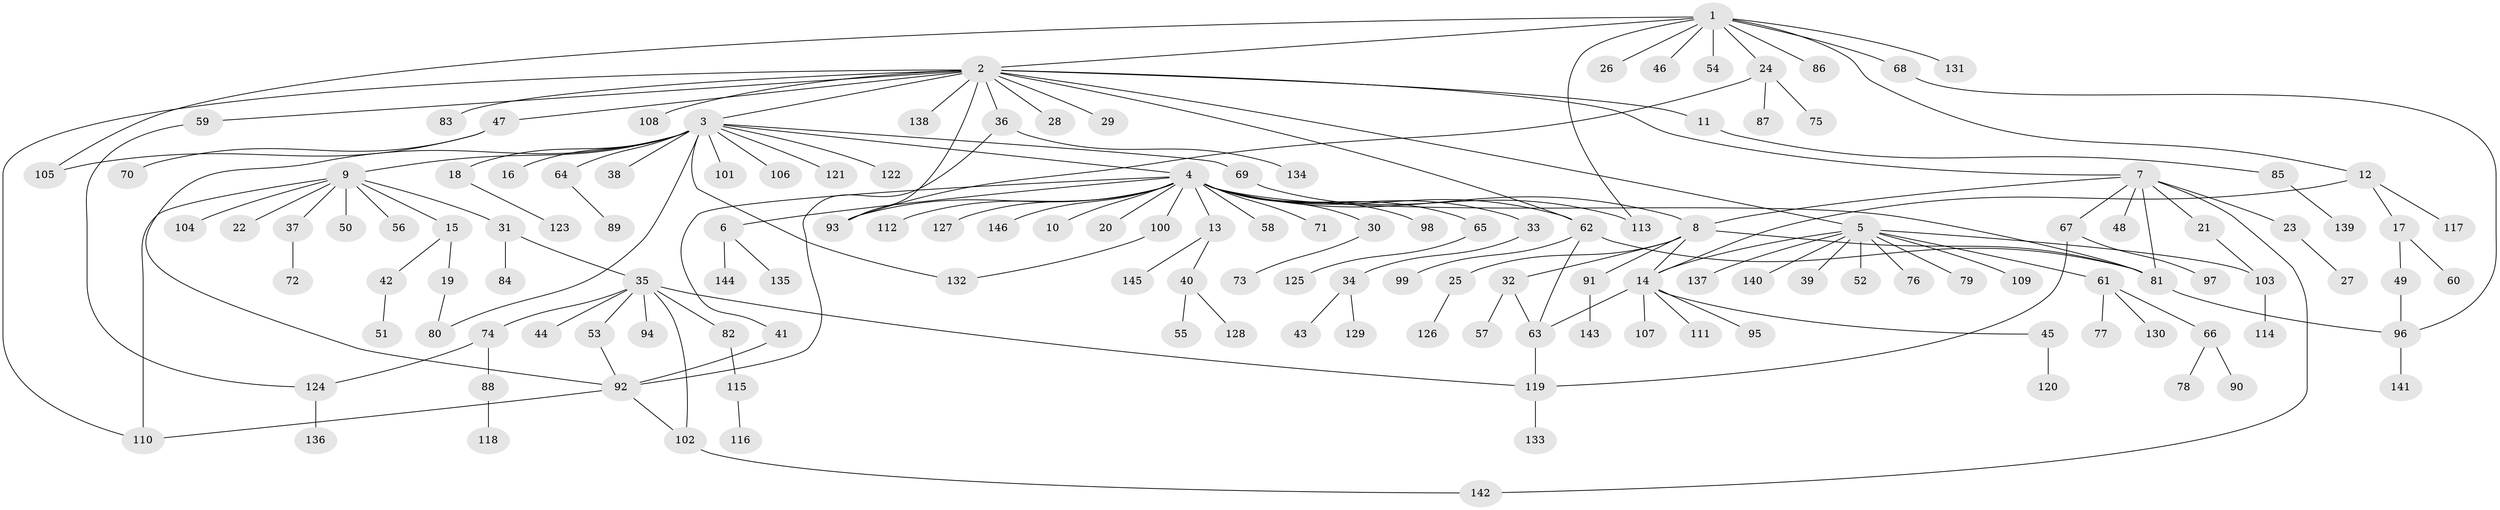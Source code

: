 // coarse degree distribution, {5: 0.045454545454545456, 10: 0.045454545454545456, 9: 0.022727272727272728, 4: 0.06818181818181818, 1: 0.3181818181818182, 6: 0.06818181818181818, 8: 0.022727272727272728, 2: 0.25, 3: 0.13636363636363635, 7: 0.022727272727272728}
// Generated by graph-tools (version 1.1) at 2025/50/03/04/25 22:50:23]
// undirected, 146 vertices, 173 edges
graph export_dot {
  node [color=gray90,style=filled];
  1;
  2;
  3;
  4;
  5;
  6;
  7;
  8;
  9;
  10;
  11;
  12;
  13;
  14;
  15;
  16;
  17;
  18;
  19;
  20;
  21;
  22;
  23;
  24;
  25;
  26;
  27;
  28;
  29;
  30;
  31;
  32;
  33;
  34;
  35;
  36;
  37;
  38;
  39;
  40;
  41;
  42;
  43;
  44;
  45;
  46;
  47;
  48;
  49;
  50;
  51;
  52;
  53;
  54;
  55;
  56;
  57;
  58;
  59;
  60;
  61;
  62;
  63;
  64;
  65;
  66;
  67;
  68;
  69;
  70;
  71;
  72;
  73;
  74;
  75;
  76;
  77;
  78;
  79;
  80;
  81;
  82;
  83;
  84;
  85;
  86;
  87;
  88;
  89;
  90;
  91;
  92;
  93;
  94;
  95;
  96;
  97;
  98;
  99;
  100;
  101;
  102;
  103;
  104;
  105;
  106;
  107;
  108;
  109;
  110;
  111;
  112;
  113;
  114;
  115;
  116;
  117;
  118;
  119;
  120;
  121;
  122;
  123;
  124;
  125;
  126;
  127;
  128;
  129;
  130;
  131;
  132;
  133;
  134;
  135;
  136;
  137;
  138;
  139;
  140;
  141;
  142;
  143;
  144;
  145;
  146;
  1 -- 2;
  1 -- 12;
  1 -- 24;
  1 -- 26;
  1 -- 46;
  1 -- 54;
  1 -- 68;
  1 -- 86;
  1 -- 105;
  1 -- 113;
  1 -- 131;
  2 -- 3;
  2 -- 5;
  2 -- 7;
  2 -- 11;
  2 -- 28;
  2 -- 29;
  2 -- 36;
  2 -- 47;
  2 -- 59;
  2 -- 62;
  2 -- 83;
  2 -- 93;
  2 -- 108;
  2 -- 110;
  2 -- 138;
  3 -- 4;
  3 -- 9;
  3 -- 16;
  3 -- 18;
  3 -- 38;
  3 -- 64;
  3 -- 69;
  3 -- 80;
  3 -- 92;
  3 -- 101;
  3 -- 106;
  3 -- 121;
  3 -- 122;
  3 -- 132;
  4 -- 6;
  4 -- 8;
  4 -- 10;
  4 -- 13;
  4 -- 20;
  4 -- 30;
  4 -- 33;
  4 -- 41;
  4 -- 58;
  4 -- 62;
  4 -- 65;
  4 -- 71;
  4 -- 81;
  4 -- 93;
  4 -- 98;
  4 -- 100;
  4 -- 112;
  4 -- 127;
  4 -- 146;
  5 -- 14;
  5 -- 39;
  5 -- 52;
  5 -- 61;
  5 -- 76;
  5 -- 79;
  5 -- 103;
  5 -- 109;
  5 -- 137;
  5 -- 140;
  6 -- 135;
  6 -- 144;
  7 -- 8;
  7 -- 21;
  7 -- 23;
  7 -- 48;
  7 -- 67;
  7 -- 81;
  7 -- 142;
  8 -- 14;
  8 -- 25;
  8 -- 32;
  8 -- 81;
  8 -- 91;
  9 -- 15;
  9 -- 22;
  9 -- 31;
  9 -- 37;
  9 -- 50;
  9 -- 56;
  9 -- 104;
  9 -- 110;
  11 -- 85;
  12 -- 14;
  12 -- 17;
  12 -- 117;
  13 -- 40;
  13 -- 145;
  14 -- 45;
  14 -- 63;
  14 -- 95;
  14 -- 107;
  14 -- 111;
  15 -- 19;
  15 -- 42;
  17 -- 49;
  17 -- 60;
  18 -- 123;
  19 -- 80;
  21 -- 103;
  23 -- 27;
  24 -- 75;
  24 -- 87;
  24 -- 93;
  25 -- 126;
  30 -- 73;
  31 -- 35;
  31 -- 84;
  32 -- 57;
  32 -- 63;
  33 -- 34;
  34 -- 43;
  34 -- 129;
  35 -- 44;
  35 -- 53;
  35 -- 74;
  35 -- 82;
  35 -- 94;
  35 -- 102;
  35 -- 119;
  36 -- 92;
  36 -- 134;
  37 -- 72;
  40 -- 55;
  40 -- 128;
  41 -- 92;
  42 -- 51;
  45 -- 120;
  47 -- 70;
  47 -- 105;
  49 -- 96;
  53 -- 92;
  59 -- 124;
  61 -- 66;
  61 -- 77;
  61 -- 130;
  62 -- 63;
  62 -- 81;
  62 -- 99;
  63 -- 119;
  64 -- 89;
  65 -- 125;
  66 -- 78;
  66 -- 90;
  67 -- 97;
  67 -- 119;
  68 -- 96;
  69 -- 113;
  74 -- 88;
  74 -- 124;
  81 -- 96;
  82 -- 115;
  85 -- 139;
  88 -- 118;
  91 -- 143;
  92 -- 102;
  92 -- 110;
  96 -- 141;
  100 -- 132;
  102 -- 142;
  103 -- 114;
  115 -- 116;
  119 -- 133;
  124 -- 136;
}
